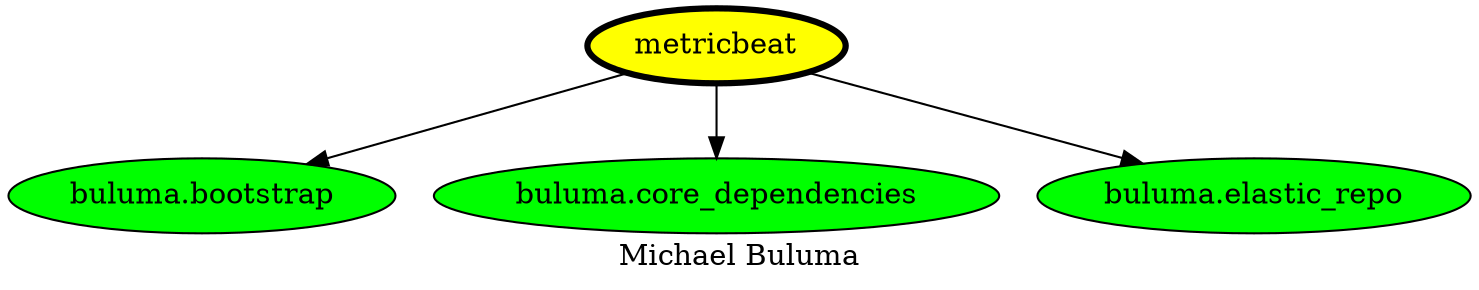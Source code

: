 digraph PhiloDilemma {
  label = "Michael Buluma" ;
  overlap=false
  {
    "metricbeat" [fillcolor=yellow style=filled penwidth=3]
    "buluma.bootstrap" [fillcolor=green style=filled]
    "buluma.core_dependencies" [fillcolor=green style=filled]
    "buluma.elastic_repo" [fillcolor=green style=filled]
  }
  "metricbeat" -> "buluma.bootstrap"
  "metricbeat" -> "buluma.core_dependencies"
  "metricbeat" -> "buluma.elastic_repo"
}
